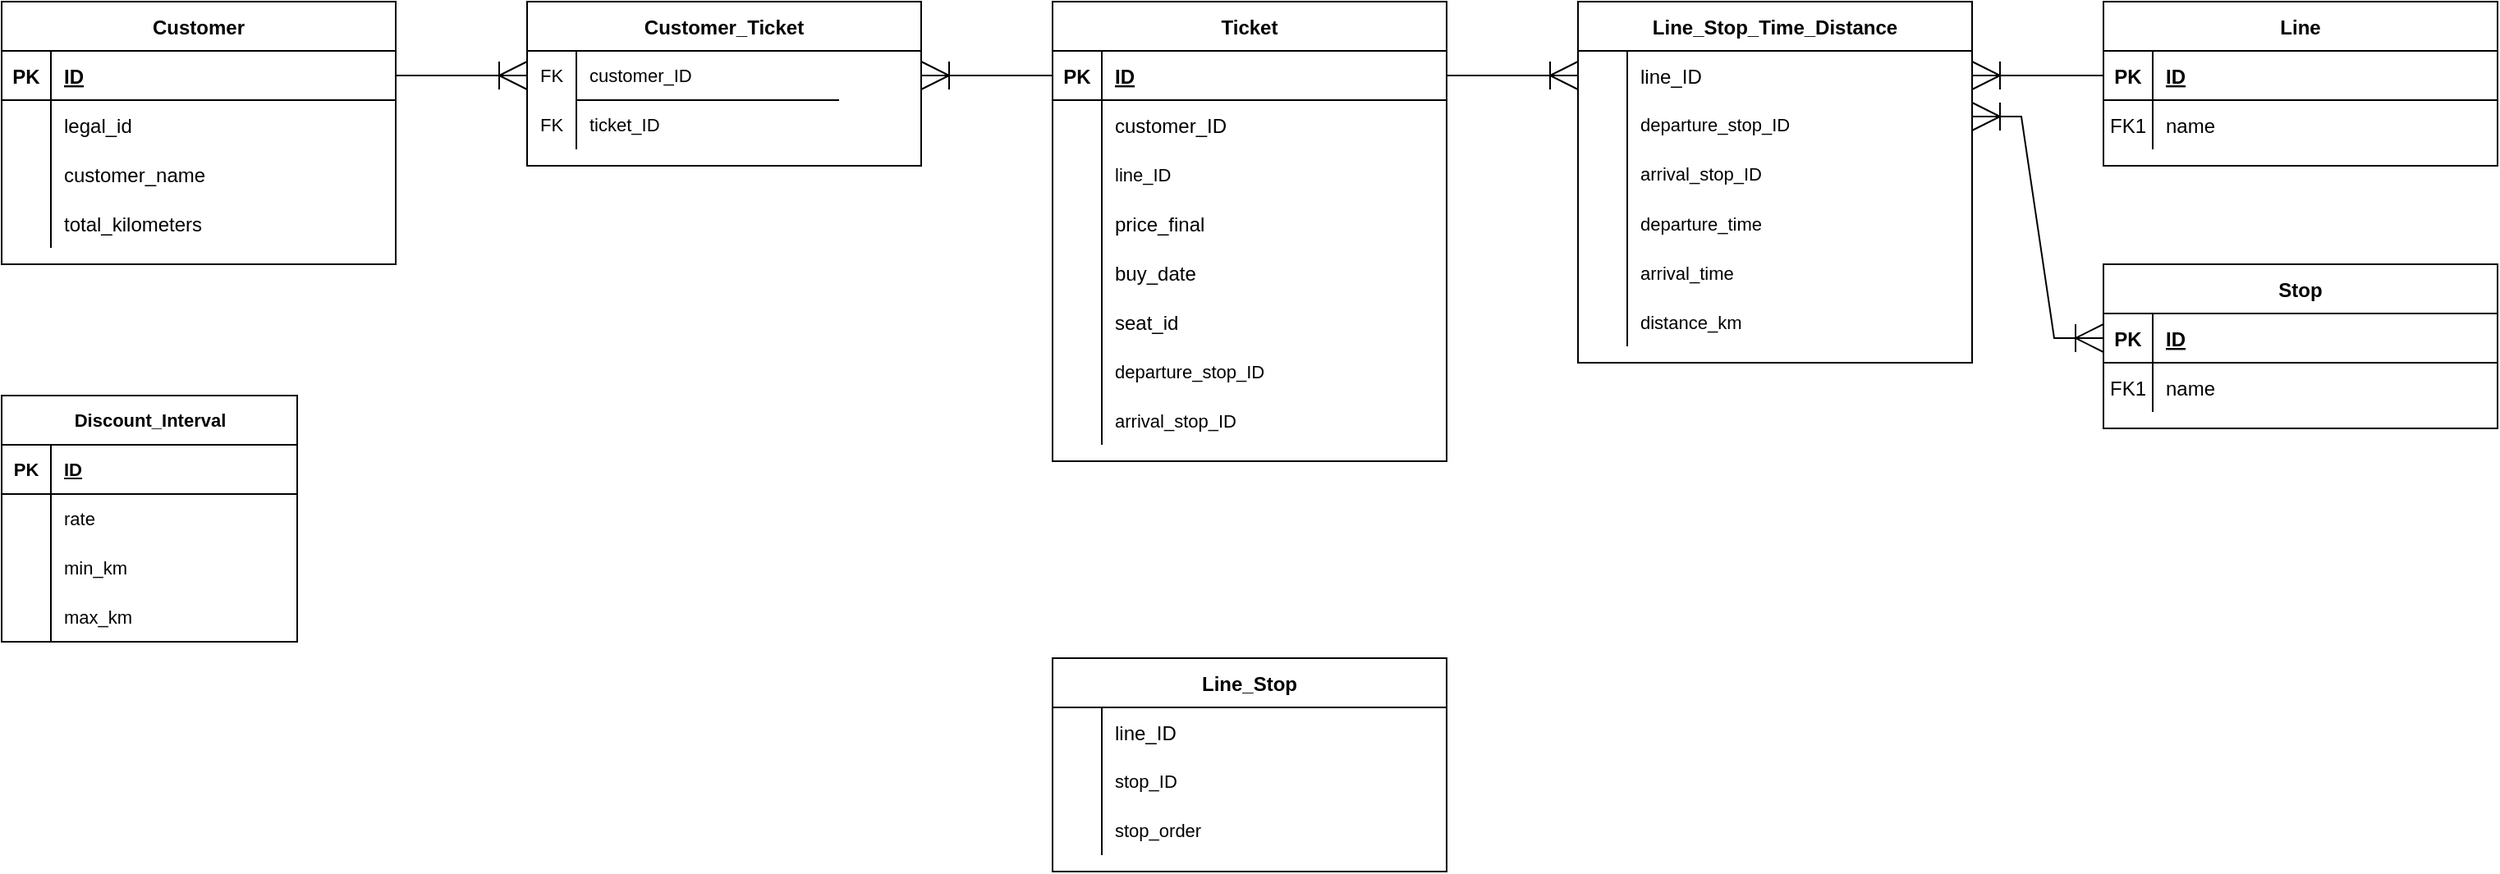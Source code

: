 <mxfile version="25.0.3">
  <diagram id="R2lEEEUBdFMjLlhIrx00" name="Page-1">
    <mxGraphModel dx="1238" dy="683" grid="1" gridSize="10" guides="1" tooltips="1" connect="1" arrows="1" fold="1" page="1" pageScale="1" pageWidth="827" pageHeight="1169" math="0" shadow="0" extFonts="Permanent Marker^https://fonts.googleapis.com/css?family=Permanent+Marker">
      <root>
        <mxCell id="0" />
        <mxCell id="1" parent="0" />
        <mxCell id="C-vyLk0tnHw3VtMMgP7b-13" value="Stop" style="shape=table;startSize=30;container=1;collapsible=1;childLayout=tableLayout;fixedRows=1;rowLines=0;fontStyle=1;align=center;resizeLast=1;" parent="1" vertex="1">
          <mxGeometry x="1280" y="160" width="240" height="100" as="geometry" />
        </mxCell>
        <mxCell id="C-vyLk0tnHw3VtMMgP7b-14" value="" style="shape=partialRectangle;collapsible=0;dropTarget=0;pointerEvents=0;fillColor=none;points=[[0,0.5],[1,0.5]];portConstraint=eastwest;top=0;left=0;right=0;bottom=1;" parent="C-vyLk0tnHw3VtMMgP7b-13" vertex="1">
          <mxGeometry y="30" width="240" height="30" as="geometry" />
        </mxCell>
        <mxCell id="C-vyLk0tnHw3VtMMgP7b-15" value="PK" style="shape=partialRectangle;overflow=hidden;connectable=0;fillColor=none;top=0;left=0;bottom=0;right=0;fontStyle=1;" parent="C-vyLk0tnHw3VtMMgP7b-14" vertex="1">
          <mxGeometry width="30" height="30" as="geometry">
            <mxRectangle width="30" height="30" as="alternateBounds" />
          </mxGeometry>
        </mxCell>
        <mxCell id="C-vyLk0tnHw3VtMMgP7b-16" value="ID" style="shape=partialRectangle;overflow=hidden;connectable=0;fillColor=none;top=0;left=0;bottom=0;right=0;align=left;spacingLeft=6;fontStyle=5;" parent="C-vyLk0tnHw3VtMMgP7b-14" vertex="1">
          <mxGeometry x="30" width="210" height="30" as="geometry">
            <mxRectangle width="210" height="30" as="alternateBounds" />
          </mxGeometry>
        </mxCell>
        <mxCell id="C-vyLk0tnHw3VtMMgP7b-17" value="" style="shape=partialRectangle;collapsible=0;dropTarget=0;pointerEvents=0;fillColor=none;points=[[0,0.5],[1,0.5]];portConstraint=eastwest;top=0;left=0;right=0;bottom=0;" parent="C-vyLk0tnHw3VtMMgP7b-13" vertex="1">
          <mxGeometry y="60" width="240" height="30" as="geometry" />
        </mxCell>
        <mxCell id="C-vyLk0tnHw3VtMMgP7b-18" value="FK1" style="shape=partialRectangle;overflow=hidden;connectable=0;fillColor=none;top=0;left=0;bottom=0;right=0;" parent="C-vyLk0tnHw3VtMMgP7b-17" vertex="1">
          <mxGeometry width="30" height="30" as="geometry">
            <mxRectangle width="30" height="30" as="alternateBounds" />
          </mxGeometry>
        </mxCell>
        <mxCell id="C-vyLk0tnHw3VtMMgP7b-19" value="name" style="shape=partialRectangle;overflow=hidden;connectable=0;fillColor=none;top=0;left=0;bottom=0;right=0;align=left;spacingLeft=6;" parent="C-vyLk0tnHw3VtMMgP7b-17" vertex="1">
          <mxGeometry x="30" width="210" height="30" as="geometry">
            <mxRectangle width="210" height="30" as="alternateBounds" />
          </mxGeometry>
        </mxCell>
        <mxCell id="C-vyLk0tnHw3VtMMgP7b-23" value="Customer" style="shape=table;startSize=30;container=1;collapsible=1;childLayout=tableLayout;fixedRows=1;rowLines=0;fontStyle=1;align=center;resizeLast=1;" parent="1" vertex="1">
          <mxGeometry width="240" height="160" as="geometry" />
        </mxCell>
        <mxCell id="C-vyLk0tnHw3VtMMgP7b-24" value="" style="shape=partialRectangle;collapsible=0;dropTarget=0;pointerEvents=0;fillColor=none;points=[[0,0.5],[1,0.5]];portConstraint=eastwest;top=0;left=0;right=0;bottom=1;" parent="C-vyLk0tnHw3VtMMgP7b-23" vertex="1">
          <mxGeometry y="30" width="240" height="30" as="geometry" />
        </mxCell>
        <mxCell id="C-vyLk0tnHw3VtMMgP7b-25" value="PK" style="shape=partialRectangle;overflow=hidden;connectable=0;fillColor=none;top=0;left=0;bottom=0;right=0;fontStyle=1;" parent="C-vyLk0tnHw3VtMMgP7b-24" vertex="1">
          <mxGeometry width="30" height="30" as="geometry">
            <mxRectangle width="30" height="30" as="alternateBounds" />
          </mxGeometry>
        </mxCell>
        <mxCell id="C-vyLk0tnHw3VtMMgP7b-26" value="ID" style="shape=partialRectangle;overflow=hidden;connectable=0;fillColor=none;top=0;left=0;bottom=0;right=0;align=left;spacingLeft=6;fontStyle=5;" parent="C-vyLk0tnHw3VtMMgP7b-24" vertex="1">
          <mxGeometry x="30" width="210" height="30" as="geometry">
            <mxRectangle width="210" height="30" as="alternateBounds" />
          </mxGeometry>
        </mxCell>
        <mxCell id="C-vyLk0tnHw3VtMMgP7b-27" value="" style="shape=partialRectangle;collapsible=0;dropTarget=0;pointerEvents=0;fillColor=none;points=[[0,0.5],[1,0.5]];portConstraint=eastwest;top=0;left=0;right=0;bottom=0;" parent="C-vyLk0tnHw3VtMMgP7b-23" vertex="1">
          <mxGeometry y="60" width="240" height="30" as="geometry" />
        </mxCell>
        <mxCell id="C-vyLk0tnHw3VtMMgP7b-28" value="" style="shape=partialRectangle;overflow=hidden;connectable=0;fillColor=none;top=0;left=0;bottom=0;right=0;" parent="C-vyLk0tnHw3VtMMgP7b-27" vertex="1">
          <mxGeometry width="30" height="30" as="geometry">
            <mxRectangle width="30" height="30" as="alternateBounds" />
          </mxGeometry>
        </mxCell>
        <mxCell id="C-vyLk0tnHw3VtMMgP7b-29" value="legal_id" style="shape=partialRectangle;overflow=hidden;connectable=0;fillColor=none;top=0;left=0;bottom=0;right=0;align=left;spacingLeft=6;" parent="C-vyLk0tnHw3VtMMgP7b-27" vertex="1">
          <mxGeometry x="30" width="210" height="30" as="geometry">
            <mxRectangle width="210" height="30" as="alternateBounds" />
          </mxGeometry>
        </mxCell>
        <mxCell id="orfjdkogX-pBOF_ILe8_-20" value="" style="shape=tableRow;horizontal=0;startSize=0;swimlaneHead=0;swimlaneBody=0;fillColor=none;collapsible=0;dropTarget=0;points=[[0,0.5],[1,0.5]];portConstraint=eastwest;top=0;left=0;right=0;bottom=0;" vertex="1" parent="C-vyLk0tnHw3VtMMgP7b-23">
          <mxGeometry y="90" width="240" height="30" as="geometry" />
        </mxCell>
        <mxCell id="orfjdkogX-pBOF_ILe8_-21" value="" style="shape=partialRectangle;connectable=0;fillColor=none;top=0;left=0;bottom=0;right=0;editable=1;overflow=hidden;" vertex="1" parent="orfjdkogX-pBOF_ILe8_-20">
          <mxGeometry width="30" height="30" as="geometry">
            <mxRectangle width="30" height="30" as="alternateBounds" />
          </mxGeometry>
        </mxCell>
        <mxCell id="orfjdkogX-pBOF_ILe8_-22" value="customer_name" style="shape=partialRectangle;connectable=0;fillColor=none;top=0;left=0;bottom=0;right=0;align=left;spacingLeft=6;overflow=hidden;" vertex="1" parent="orfjdkogX-pBOF_ILe8_-20">
          <mxGeometry x="30" width="210" height="30" as="geometry">
            <mxRectangle width="210" height="30" as="alternateBounds" />
          </mxGeometry>
        </mxCell>
        <mxCell id="orfjdkogX-pBOF_ILe8_-23" value="" style="shape=tableRow;horizontal=0;startSize=0;swimlaneHead=0;swimlaneBody=0;fillColor=none;collapsible=0;dropTarget=0;points=[[0,0.5],[1,0.5]];portConstraint=eastwest;top=0;left=0;right=0;bottom=0;" vertex="1" parent="C-vyLk0tnHw3VtMMgP7b-23">
          <mxGeometry y="120" width="240" height="30" as="geometry" />
        </mxCell>
        <mxCell id="orfjdkogX-pBOF_ILe8_-24" value="" style="shape=partialRectangle;connectable=0;fillColor=none;top=0;left=0;bottom=0;right=0;editable=1;overflow=hidden;" vertex="1" parent="orfjdkogX-pBOF_ILe8_-23">
          <mxGeometry width="30" height="30" as="geometry">
            <mxRectangle width="30" height="30" as="alternateBounds" />
          </mxGeometry>
        </mxCell>
        <mxCell id="orfjdkogX-pBOF_ILe8_-25" value="total_kilometers" style="shape=partialRectangle;connectable=0;fillColor=none;top=0;left=0;bottom=0;right=0;align=left;spacingLeft=6;overflow=hidden;" vertex="1" parent="orfjdkogX-pBOF_ILe8_-23">
          <mxGeometry x="30" width="210" height="30" as="geometry">
            <mxRectangle width="210" height="30" as="alternateBounds" />
          </mxGeometry>
        </mxCell>
        <mxCell id="orfjdkogX-pBOF_ILe8_-57" value="Customer_Ticket" style="shape=table;startSize=30;container=1;collapsible=1;childLayout=tableLayout;fixedRows=1;rowLines=0;fontStyle=1;align=center;resizeLast=1;" vertex="1" parent="1">
          <mxGeometry x="320" width="240" height="100" as="geometry" />
        </mxCell>
        <mxCell id="orfjdkogX-pBOF_ILe8_-71" value="" style="shape=tableRow;horizontal=0;startSize=0;swimlaneHead=0;swimlaneBody=0;fillColor=none;collapsible=0;dropTarget=0;points=[[0,0.5],[1,0.5]];portConstraint=eastwest;top=0;left=0;right=0;bottom=0;align=center;verticalAlign=middle;fontFamily=Helvetica;fontSize=11;fontColor=default;labelBackgroundColor=default;resizable=0;" vertex="1" parent="orfjdkogX-pBOF_ILe8_-57">
          <mxGeometry y="30" width="240" height="30" as="geometry" />
        </mxCell>
        <mxCell id="orfjdkogX-pBOF_ILe8_-72" value="FK" style="shape=partialRectangle;connectable=0;fillColor=none;top=0;left=0;bottom=0;right=0;fontStyle=0;overflow=hidden;whiteSpace=wrap;html=1;align=center;verticalAlign=middle;fontFamily=Helvetica;fontSize=11;fontColor=default;labelBackgroundColor=default;resizable=0;" vertex="1" parent="orfjdkogX-pBOF_ILe8_-71">
          <mxGeometry width="30" height="30" as="geometry">
            <mxRectangle width="30" height="30" as="alternateBounds" />
          </mxGeometry>
        </mxCell>
        <mxCell id="orfjdkogX-pBOF_ILe8_-73" value="customer_ID" style="shape=partialRectangle;connectable=0;fillColor=none;top=0;left=0;bottom=0;right=0;align=left;spacingLeft=6;fontStyle=0;overflow=hidden;whiteSpace=wrap;html=1;verticalAlign=middle;fontFamily=Helvetica;fontSize=11;fontColor=default;labelBackgroundColor=default;resizable=0;" vertex="1" parent="orfjdkogX-pBOF_ILe8_-71">
          <mxGeometry x="30" width="210" height="30" as="geometry">
            <mxRectangle width="210" height="30" as="alternateBounds" />
          </mxGeometry>
        </mxCell>
        <mxCell id="orfjdkogX-pBOF_ILe8_-74" value="" style="shape=tableRow;horizontal=0;startSize=0;swimlaneHead=0;swimlaneBody=0;fillColor=none;collapsible=0;dropTarget=0;points=[[0,0.5],[1,0.5]];portConstraint=eastwest;top=0;left=0;right=0;bottom=0;align=center;verticalAlign=middle;fontFamily=Helvetica;fontSize=11;fontColor=default;labelBackgroundColor=default;resizable=0;" vertex="1" parent="orfjdkogX-pBOF_ILe8_-57">
          <mxGeometry y="60" width="240" height="30" as="geometry" />
        </mxCell>
        <mxCell id="orfjdkogX-pBOF_ILe8_-75" value="FK" style="shape=partialRectangle;connectable=0;fillColor=none;top=0;left=0;bottom=0;right=0;fontStyle=0;overflow=hidden;whiteSpace=wrap;html=1;align=center;verticalAlign=middle;fontFamily=Helvetica;fontSize=11;fontColor=default;labelBackgroundColor=default;resizable=0;" vertex="1" parent="orfjdkogX-pBOF_ILe8_-74">
          <mxGeometry width="30" height="30" as="geometry">
            <mxRectangle width="30" height="30" as="alternateBounds" />
          </mxGeometry>
        </mxCell>
        <mxCell id="orfjdkogX-pBOF_ILe8_-76" value="ticket_ID" style="shape=partialRectangle;connectable=0;fillColor=none;top=0;left=0;bottom=0;right=0;align=left;spacingLeft=6;fontStyle=0;overflow=hidden;whiteSpace=wrap;html=1;verticalAlign=middle;fontFamily=Helvetica;fontSize=11;fontColor=default;labelBackgroundColor=default;resizable=0;" vertex="1" parent="orfjdkogX-pBOF_ILe8_-74">
          <mxGeometry x="30" width="210" height="30" as="geometry">
            <mxRectangle width="210" height="30" as="alternateBounds" />
          </mxGeometry>
        </mxCell>
        <mxCell id="orfjdkogX-pBOF_ILe8_-100" value="" style="endArrow=none;html=1;rounded=0;strokeColor=default;strokeWidth=1;align=center;verticalAlign=middle;fontFamily=Helvetica;fontSize=11;fontColor=default;labelBackgroundColor=default;resizable=0;edgeStyle=entityRelationEdgeStyle;endSize=15;" edge="1" parent="1">
          <mxGeometry relative="1" as="geometry">
            <mxPoint x="350" y="60" as="sourcePoint" />
            <mxPoint x="510" y="60" as="targetPoint" />
          </mxGeometry>
        </mxCell>
        <mxCell id="orfjdkogX-pBOF_ILe8_-102" value="" style="endArrow=none;html=1;rounded=0;strokeColor=default;strokeWidth=1;align=center;verticalAlign=middle;fontFamily=Helvetica;fontSize=11;fontColor=default;labelBackgroundColor=default;resizable=0;edgeStyle=entityRelationEdgeStyle;endSize=15;" edge="1" parent="1">
          <mxGeometry relative="1" as="geometry">
            <mxPoint x="350" y="60" as="sourcePoint" />
            <mxPoint x="510" y="60" as="targetPoint" />
          </mxGeometry>
        </mxCell>
        <mxCell id="orfjdkogX-pBOF_ILe8_-106" value="" style="edgeStyle=entityRelationEdgeStyle;fontSize=12;html=1;endArrow=ERoneToMany;rounded=0;strokeColor=default;strokeWidth=1;align=center;verticalAlign=middle;fontFamily=Helvetica;fontColor=default;labelBackgroundColor=default;resizable=0;endSize=15;entryX=0;entryY=0.5;entryDx=0;entryDy=0;exitX=1;exitY=0.5;exitDx=0;exitDy=0;" edge="1" parent="1" source="C-vyLk0tnHw3VtMMgP7b-24" target="orfjdkogX-pBOF_ILe8_-71">
          <mxGeometry width="100" height="100" relative="1" as="geometry">
            <mxPoint x="260" y="80" as="sourcePoint" />
            <mxPoint x="440" y="40" as="targetPoint" />
          </mxGeometry>
        </mxCell>
        <mxCell id="orfjdkogX-pBOF_ILe8_-107" value="" style="edgeStyle=entityRelationEdgeStyle;fontSize=12;html=1;endArrow=ERoneToMany;rounded=0;strokeColor=default;strokeWidth=1;align=center;verticalAlign=middle;fontFamily=Helvetica;fontColor=default;labelBackgroundColor=default;resizable=0;endSize=15;entryX=1;entryY=0.5;entryDx=0;entryDy=0;exitX=0;exitY=0.5;exitDx=0;exitDy=0;" edge="1" parent="1" source="C-vyLk0tnHw3VtMMgP7b-3" target="orfjdkogX-pBOF_ILe8_-71">
          <mxGeometry width="100" height="100" relative="1" as="geometry">
            <mxPoint x="450" y="250" as="sourcePoint" />
            <mxPoint x="550" y="150" as="targetPoint" />
          </mxGeometry>
        </mxCell>
        <mxCell id="orfjdkogX-pBOF_ILe8_-108" value="Discount_Interval" style="shape=table;startSize=30;container=1;collapsible=1;childLayout=tableLayout;fixedRows=1;rowLines=0;fontStyle=1;align=center;resizeLast=1;html=1;verticalAlign=middle;fontFamily=Helvetica;fontSize=11;fontColor=default;labelBackgroundColor=default;resizable=0;fillColor=none;gradientColor=none;" vertex="1" parent="1">
          <mxGeometry y="240" width="180" height="150" as="geometry" />
        </mxCell>
        <mxCell id="orfjdkogX-pBOF_ILe8_-109" value="" style="shape=tableRow;horizontal=0;startSize=0;swimlaneHead=0;swimlaneBody=0;fillColor=none;collapsible=0;dropTarget=0;points=[[0,0.5],[1,0.5]];portConstraint=eastwest;top=0;left=0;right=0;bottom=1;align=center;verticalAlign=middle;fontFamily=Helvetica;fontSize=11;fontColor=default;labelBackgroundColor=default;resizable=0;" vertex="1" parent="orfjdkogX-pBOF_ILe8_-108">
          <mxGeometry y="30" width="180" height="30" as="geometry" />
        </mxCell>
        <mxCell id="orfjdkogX-pBOF_ILe8_-110" value="PK" style="shape=partialRectangle;connectable=0;fillColor=none;top=0;left=0;bottom=0;right=0;fontStyle=1;overflow=hidden;whiteSpace=wrap;html=1;align=center;verticalAlign=middle;fontFamily=Helvetica;fontSize=11;fontColor=default;labelBackgroundColor=default;resizable=0;" vertex="1" parent="orfjdkogX-pBOF_ILe8_-109">
          <mxGeometry width="30" height="30" as="geometry">
            <mxRectangle width="30" height="30" as="alternateBounds" />
          </mxGeometry>
        </mxCell>
        <mxCell id="orfjdkogX-pBOF_ILe8_-111" value="ID" style="shape=partialRectangle;connectable=0;fillColor=none;top=0;left=0;bottom=0;right=0;align=left;spacingLeft=6;fontStyle=5;overflow=hidden;whiteSpace=wrap;html=1;verticalAlign=middle;fontFamily=Helvetica;fontSize=11;fontColor=default;labelBackgroundColor=default;resizable=0;" vertex="1" parent="orfjdkogX-pBOF_ILe8_-109">
          <mxGeometry x="30" width="150" height="30" as="geometry">
            <mxRectangle width="150" height="30" as="alternateBounds" />
          </mxGeometry>
        </mxCell>
        <mxCell id="orfjdkogX-pBOF_ILe8_-112" value="" style="shape=tableRow;horizontal=0;startSize=0;swimlaneHead=0;swimlaneBody=0;fillColor=none;collapsible=0;dropTarget=0;points=[[0,0.5],[1,0.5]];portConstraint=eastwest;top=0;left=0;right=0;bottom=0;align=center;verticalAlign=middle;fontFamily=Helvetica;fontSize=11;fontColor=default;labelBackgroundColor=default;resizable=0;" vertex="1" parent="orfjdkogX-pBOF_ILe8_-108">
          <mxGeometry y="60" width="180" height="30" as="geometry" />
        </mxCell>
        <mxCell id="orfjdkogX-pBOF_ILe8_-113" value="" style="shape=partialRectangle;connectable=0;fillColor=none;top=0;left=0;bottom=0;right=0;editable=1;overflow=hidden;whiteSpace=wrap;html=1;align=center;verticalAlign=middle;fontFamily=Helvetica;fontSize=11;fontColor=default;labelBackgroundColor=default;resizable=0;" vertex="1" parent="orfjdkogX-pBOF_ILe8_-112">
          <mxGeometry width="30" height="30" as="geometry">
            <mxRectangle width="30" height="30" as="alternateBounds" />
          </mxGeometry>
        </mxCell>
        <mxCell id="orfjdkogX-pBOF_ILe8_-114" value="rate" style="shape=partialRectangle;connectable=0;fillColor=none;top=0;left=0;bottom=0;right=0;align=left;spacingLeft=6;overflow=hidden;whiteSpace=wrap;html=1;verticalAlign=middle;fontFamily=Helvetica;fontSize=11;fontColor=default;labelBackgroundColor=default;resizable=0;" vertex="1" parent="orfjdkogX-pBOF_ILe8_-112">
          <mxGeometry x="30" width="150" height="30" as="geometry">
            <mxRectangle width="150" height="30" as="alternateBounds" />
          </mxGeometry>
        </mxCell>
        <mxCell id="orfjdkogX-pBOF_ILe8_-115" value="" style="shape=tableRow;horizontal=0;startSize=0;swimlaneHead=0;swimlaneBody=0;fillColor=none;collapsible=0;dropTarget=0;points=[[0,0.5],[1,0.5]];portConstraint=eastwest;top=0;left=0;right=0;bottom=0;align=center;verticalAlign=middle;fontFamily=Helvetica;fontSize=11;fontColor=default;labelBackgroundColor=default;resizable=0;" vertex="1" parent="orfjdkogX-pBOF_ILe8_-108">
          <mxGeometry y="90" width="180" height="30" as="geometry" />
        </mxCell>
        <mxCell id="orfjdkogX-pBOF_ILe8_-116" value="" style="shape=partialRectangle;connectable=0;fillColor=none;top=0;left=0;bottom=0;right=0;editable=1;overflow=hidden;whiteSpace=wrap;html=1;align=center;verticalAlign=middle;fontFamily=Helvetica;fontSize=11;fontColor=default;labelBackgroundColor=default;resizable=0;" vertex="1" parent="orfjdkogX-pBOF_ILe8_-115">
          <mxGeometry width="30" height="30" as="geometry">
            <mxRectangle width="30" height="30" as="alternateBounds" />
          </mxGeometry>
        </mxCell>
        <mxCell id="orfjdkogX-pBOF_ILe8_-117" value="min_km" style="shape=partialRectangle;connectable=0;fillColor=none;top=0;left=0;bottom=0;right=0;align=left;spacingLeft=6;overflow=hidden;whiteSpace=wrap;html=1;verticalAlign=middle;fontFamily=Helvetica;fontSize=11;fontColor=default;labelBackgroundColor=default;resizable=0;" vertex="1" parent="orfjdkogX-pBOF_ILe8_-115">
          <mxGeometry x="30" width="150" height="30" as="geometry">
            <mxRectangle width="150" height="30" as="alternateBounds" />
          </mxGeometry>
        </mxCell>
        <mxCell id="orfjdkogX-pBOF_ILe8_-118" value="" style="shape=tableRow;horizontal=0;startSize=0;swimlaneHead=0;swimlaneBody=0;fillColor=none;collapsible=0;dropTarget=0;points=[[0,0.5],[1,0.5]];portConstraint=eastwest;top=0;left=0;right=0;bottom=0;align=center;verticalAlign=middle;fontFamily=Helvetica;fontSize=11;fontColor=default;labelBackgroundColor=default;resizable=0;" vertex="1" parent="orfjdkogX-pBOF_ILe8_-108">
          <mxGeometry y="120" width="180" height="30" as="geometry" />
        </mxCell>
        <mxCell id="orfjdkogX-pBOF_ILe8_-119" value="" style="shape=partialRectangle;connectable=0;fillColor=none;top=0;left=0;bottom=0;right=0;editable=1;overflow=hidden;whiteSpace=wrap;html=1;align=center;verticalAlign=middle;fontFamily=Helvetica;fontSize=11;fontColor=default;labelBackgroundColor=default;resizable=0;" vertex="1" parent="orfjdkogX-pBOF_ILe8_-118">
          <mxGeometry width="30" height="30" as="geometry">
            <mxRectangle width="30" height="30" as="alternateBounds" />
          </mxGeometry>
        </mxCell>
        <mxCell id="orfjdkogX-pBOF_ILe8_-120" value="max_km" style="shape=partialRectangle;connectable=0;fillColor=none;top=0;left=0;bottom=0;right=0;align=left;spacingLeft=6;overflow=hidden;whiteSpace=wrap;html=1;verticalAlign=middle;fontFamily=Helvetica;fontSize=11;fontColor=default;labelBackgroundColor=default;resizable=0;" vertex="1" parent="orfjdkogX-pBOF_ILe8_-118">
          <mxGeometry x="30" width="150" height="30" as="geometry">
            <mxRectangle width="150" height="30" as="alternateBounds" />
          </mxGeometry>
        </mxCell>
        <mxCell id="orfjdkogX-pBOF_ILe8_-121" value="Line" style="shape=table;startSize=30;container=1;collapsible=1;childLayout=tableLayout;fixedRows=1;rowLines=0;fontStyle=1;align=center;resizeLast=1;" vertex="1" parent="1">
          <mxGeometry x="1280" width="240" height="100" as="geometry" />
        </mxCell>
        <mxCell id="orfjdkogX-pBOF_ILe8_-122" value="" style="shape=partialRectangle;collapsible=0;dropTarget=0;pointerEvents=0;fillColor=none;points=[[0,0.5],[1,0.5]];portConstraint=eastwest;top=0;left=0;right=0;bottom=1;" vertex="1" parent="orfjdkogX-pBOF_ILe8_-121">
          <mxGeometry y="30" width="240" height="30" as="geometry" />
        </mxCell>
        <mxCell id="orfjdkogX-pBOF_ILe8_-123" value="PK" style="shape=partialRectangle;overflow=hidden;connectable=0;fillColor=none;top=0;left=0;bottom=0;right=0;fontStyle=1;" vertex="1" parent="orfjdkogX-pBOF_ILe8_-122">
          <mxGeometry width="30" height="30" as="geometry">
            <mxRectangle width="30" height="30" as="alternateBounds" />
          </mxGeometry>
        </mxCell>
        <mxCell id="orfjdkogX-pBOF_ILe8_-124" value="ID" style="shape=partialRectangle;overflow=hidden;connectable=0;fillColor=none;top=0;left=0;bottom=0;right=0;align=left;spacingLeft=6;fontStyle=5;" vertex="1" parent="orfjdkogX-pBOF_ILe8_-122">
          <mxGeometry x="30" width="210" height="30" as="geometry">
            <mxRectangle width="210" height="30" as="alternateBounds" />
          </mxGeometry>
        </mxCell>
        <mxCell id="orfjdkogX-pBOF_ILe8_-125" value="" style="shape=partialRectangle;collapsible=0;dropTarget=0;pointerEvents=0;fillColor=none;points=[[0,0.5],[1,0.5]];portConstraint=eastwest;top=0;left=0;right=0;bottom=0;" vertex="1" parent="orfjdkogX-pBOF_ILe8_-121">
          <mxGeometry y="60" width="240" height="30" as="geometry" />
        </mxCell>
        <mxCell id="orfjdkogX-pBOF_ILe8_-126" value="FK1" style="shape=partialRectangle;overflow=hidden;connectable=0;fillColor=none;top=0;left=0;bottom=0;right=0;" vertex="1" parent="orfjdkogX-pBOF_ILe8_-125">
          <mxGeometry width="30" height="30" as="geometry">
            <mxRectangle width="30" height="30" as="alternateBounds" />
          </mxGeometry>
        </mxCell>
        <mxCell id="orfjdkogX-pBOF_ILe8_-127" value="name" style="shape=partialRectangle;overflow=hidden;connectable=0;fillColor=none;top=0;left=0;bottom=0;right=0;align=left;spacingLeft=6;" vertex="1" parent="orfjdkogX-pBOF_ILe8_-125">
          <mxGeometry x="30" width="210" height="30" as="geometry">
            <mxRectangle width="210" height="30" as="alternateBounds" />
          </mxGeometry>
        </mxCell>
        <mxCell id="orfjdkogX-pBOF_ILe8_-131" value="Line_Stop" style="shape=table;startSize=30;container=1;collapsible=1;childLayout=tableLayout;fixedRows=1;rowLines=0;fontStyle=1;align=center;resizeLast=1;" vertex="1" parent="1">
          <mxGeometry x="640" y="400" width="240" height="130" as="geometry" />
        </mxCell>
        <mxCell id="orfjdkogX-pBOF_ILe8_-138" value="" style="shape=partialRectangle;collapsible=0;dropTarget=0;pointerEvents=0;fillColor=none;points=[[0,0.5],[1,0.5]];portConstraint=eastwest;top=0;left=0;right=0;bottom=0;" vertex="1" parent="orfjdkogX-pBOF_ILe8_-131">
          <mxGeometry y="30" width="240" height="30" as="geometry" />
        </mxCell>
        <mxCell id="orfjdkogX-pBOF_ILe8_-139" value="" style="shape=partialRectangle;overflow=hidden;connectable=0;fillColor=none;top=0;left=0;bottom=0;right=0;" vertex="1" parent="orfjdkogX-pBOF_ILe8_-138">
          <mxGeometry width="30" height="30" as="geometry">
            <mxRectangle width="30" height="30" as="alternateBounds" />
          </mxGeometry>
        </mxCell>
        <mxCell id="orfjdkogX-pBOF_ILe8_-140" value="line_ID" style="shape=partialRectangle;overflow=hidden;connectable=0;fillColor=none;top=0;left=0;bottom=0;right=0;align=left;spacingLeft=6;" vertex="1" parent="orfjdkogX-pBOF_ILe8_-138">
          <mxGeometry x="30" width="210" height="30" as="geometry">
            <mxRectangle width="210" height="30" as="alternateBounds" />
          </mxGeometry>
        </mxCell>
        <mxCell id="orfjdkogX-pBOF_ILe8_-141" value="" style="shape=tableRow;horizontal=0;startSize=0;swimlaneHead=0;swimlaneBody=0;fillColor=none;collapsible=0;dropTarget=0;points=[[0,0.5],[1,0.5]];portConstraint=eastwest;top=0;left=0;right=0;bottom=0;align=center;verticalAlign=middle;fontFamily=Helvetica;fontSize=11;fontColor=default;labelBackgroundColor=default;resizable=0;" vertex="1" parent="orfjdkogX-pBOF_ILe8_-131">
          <mxGeometry y="60" width="240" height="30" as="geometry" />
        </mxCell>
        <mxCell id="orfjdkogX-pBOF_ILe8_-142" value="" style="shape=partialRectangle;connectable=0;fillColor=none;top=0;left=0;bottom=0;right=0;fontStyle=0;overflow=hidden;whiteSpace=wrap;html=1;align=center;verticalAlign=middle;fontFamily=Helvetica;fontSize=11;fontColor=default;labelBackgroundColor=default;resizable=0;" vertex="1" parent="orfjdkogX-pBOF_ILe8_-141">
          <mxGeometry width="30" height="30" as="geometry">
            <mxRectangle width="30" height="30" as="alternateBounds" />
          </mxGeometry>
        </mxCell>
        <mxCell id="orfjdkogX-pBOF_ILe8_-143" value="stop_ID" style="shape=partialRectangle;connectable=0;fillColor=none;top=0;left=0;bottom=0;right=0;align=left;spacingLeft=6;fontStyle=0;overflow=hidden;whiteSpace=wrap;html=1;verticalAlign=middle;fontFamily=Helvetica;fontSize=11;fontColor=default;labelBackgroundColor=default;resizable=0;" vertex="1" parent="orfjdkogX-pBOF_ILe8_-141">
          <mxGeometry x="30" width="210" height="30" as="geometry">
            <mxRectangle width="210" height="30" as="alternateBounds" />
          </mxGeometry>
        </mxCell>
        <mxCell id="orfjdkogX-pBOF_ILe8_-144" value="" style="shape=tableRow;horizontal=0;startSize=0;swimlaneHead=0;swimlaneBody=0;fillColor=none;collapsible=0;dropTarget=0;points=[[0,0.5],[1,0.5]];portConstraint=eastwest;top=0;left=0;right=0;bottom=0;align=center;verticalAlign=middle;fontFamily=Helvetica;fontSize=11;fontColor=default;labelBackgroundColor=default;resizable=0;" vertex="1" parent="orfjdkogX-pBOF_ILe8_-131">
          <mxGeometry y="90" width="240" height="30" as="geometry" />
        </mxCell>
        <mxCell id="orfjdkogX-pBOF_ILe8_-145" value="" style="shape=partialRectangle;connectable=0;fillColor=none;top=0;left=0;bottom=0;right=0;fontStyle=0;overflow=hidden;whiteSpace=wrap;html=1;align=center;verticalAlign=middle;fontFamily=Helvetica;fontSize=11;fontColor=default;labelBackgroundColor=default;resizable=0;" vertex="1" parent="orfjdkogX-pBOF_ILe8_-144">
          <mxGeometry width="30" height="30" as="geometry">
            <mxRectangle width="30" height="30" as="alternateBounds" />
          </mxGeometry>
        </mxCell>
        <mxCell id="orfjdkogX-pBOF_ILe8_-146" value="stop_order" style="shape=partialRectangle;connectable=0;fillColor=none;top=0;left=0;bottom=0;right=0;align=left;spacingLeft=6;fontStyle=0;overflow=hidden;whiteSpace=wrap;html=1;verticalAlign=middle;fontFamily=Helvetica;fontSize=11;fontColor=default;labelBackgroundColor=default;resizable=0;" vertex="1" parent="orfjdkogX-pBOF_ILe8_-144">
          <mxGeometry x="30" width="210" height="30" as="geometry">
            <mxRectangle width="210" height="30" as="alternateBounds" />
          </mxGeometry>
        </mxCell>
        <mxCell id="C-vyLk0tnHw3VtMMgP7b-2" value="Ticket" style="shape=table;startSize=30;container=1;collapsible=1;childLayout=tableLayout;fixedRows=1;rowLines=0;fontStyle=1;align=center;resizeLast=1;" parent="1" vertex="1">
          <mxGeometry x="640" width="240" height="280" as="geometry">
            <mxRectangle x="450" y="120" width="80" height="30" as="alternateBounds" />
          </mxGeometry>
        </mxCell>
        <mxCell id="C-vyLk0tnHw3VtMMgP7b-3" value="" style="shape=partialRectangle;collapsible=0;dropTarget=0;pointerEvents=0;fillColor=none;points=[[0,0.5],[1,0.5]];portConstraint=eastwest;top=0;left=0;right=0;bottom=1;" parent="C-vyLk0tnHw3VtMMgP7b-2" vertex="1">
          <mxGeometry y="30" width="240" height="30" as="geometry" />
        </mxCell>
        <mxCell id="C-vyLk0tnHw3VtMMgP7b-4" value="PK" style="shape=partialRectangle;overflow=hidden;connectable=0;fillColor=none;top=0;left=0;bottom=0;right=0;fontStyle=1;" parent="C-vyLk0tnHw3VtMMgP7b-3" vertex="1">
          <mxGeometry width="30" height="30" as="geometry">
            <mxRectangle width="30" height="30" as="alternateBounds" />
          </mxGeometry>
        </mxCell>
        <mxCell id="C-vyLk0tnHw3VtMMgP7b-5" value="ID" style="shape=partialRectangle;overflow=hidden;connectable=0;fillColor=none;top=0;left=0;bottom=0;right=0;align=left;spacingLeft=6;fontStyle=5;" parent="C-vyLk0tnHw3VtMMgP7b-3" vertex="1">
          <mxGeometry x="30" width="210" height="30" as="geometry">
            <mxRectangle width="210" height="30" as="alternateBounds" />
          </mxGeometry>
        </mxCell>
        <mxCell id="orfjdkogX-pBOF_ILe8_-160" value="" style="shape=tableRow;horizontal=0;startSize=0;swimlaneHead=0;swimlaneBody=0;fillColor=none;collapsible=0;dropTarget=0;points=[[0,0.5],[1,0.5]];portConstraint=eastwest;top=0;left=0;right=0;bottom=0;align=center;verticalAlign=middle;fontFamily=Helvetica;fontSize=11;fontColor=default;labelBackgroundColor=default;resizable=0;" vertex="1" parent="C-vyLk0tnHw3VtMMgP7b-2">
          <mxGeometry y="60" width="240" height="30" as="geometry" />
        </mxCell>
        <mxCell id="orfjdkogX-pBOF_ILe8_-161" value="" style="shape=partialRectangle;connectable=0;fillColor=none;top=0;left=0;bottom=0;right=0;editable=1;overflow=hidden;align=center;verticalAlign=middle;fontFamily=Helvetica;fontSize=11;fontColor=default;labelBackgroundColor=default;resizable=0;" vertex="1" parent="orfjdkogX-pBOF_ILe8_-160">
          <mxGeometry width="30" height="30" as="geometry">
            <mxRectangle width="30" height="30" as="alternateBounds" />
          </mxGeometry>
        </mxCell>
        <mxCell id="orfjdkogX-pBOF_ILe8_-162" value="customer_ID" style="shape=partialRectangle;connectable=0;fillColor=none;top=0;left=0;bottom=0;right=0;align=left;spacingLeft=6;overflow=hidden;verticalAlign=middle;fontFamily=Helvetica;fontSize=12;fontColor=default;labelBackgroundColor=default;resizable=0;" vertex="1" parent="orfjdkogX-pBOF_ILe8_-160">
          <mxGeometry x="30" width="210" height="30" as="geometry">
            <mxRectangle width="210" height="30" as="alternateBounds" />
          </mxGeometry>
        </mxCell>
        <mxCell id="orfjdkogX-pBOF_ILe8_-163" value="" style="shape=tableRow;horizontal=0;startSize=0;swimlaneHead=0;swimlaneBody=0;fillColor=none;collapsible=0;dropTarget=0;points=[[0,0.5],[1,0.5]];portConstraint=eastwest;top=0;left=0;right=0;bottom=0;align=center;verticalAlign=middle;fontFamily=Helvetica;fontSize=11;fontColor=default;labelBackgroundColor=default;resizable=0;" vertex="1" parent="C-vyLk0tnHw3VtMMgP7b-2">
          <mxGeometry y="90" width="240" height="30" as="geometry" />
        </mxCell>
        <mxCell id="orfjdkogX-pBOF_ILe8_-164" value="" style="shape=partialRectangle;connectable=0;fillColor=none;top=0;left=0;bottom=0;right=0;editable=1;overflow=hidden;align=center;verticalAlign=middle;fontFamily=Helvetica;fontSize=11;fontColor=default;labelBackgroundColor=default;resizable=0;" vertex="1" parent="orfjdkogX-pBOF_ILe8_-163">
          <mxGeometry width="30" height="30" as="geometry">
            <mxRectangle width="30" height="30" as="alternateBounds" />
          </mxGeometry>
        </mxCell>
        <mxCell id="orfjdkogX-pBOF_ILe8_-165" value="line_ID" style="shape=partialRectangle;connectable=0;fillColor=none;top=0;left=0;bottom=0;right=0;align=left;spacingLeft=6;overflow=hidden;verticalAlign=middle;fontFamily=Helvetica;fontSize=11;fontColor=default;labelBackgroundColor=default;resizable=0;" vertex="1" parent="orfjdkogX-pBOF_ILe8_-163">
          <mxGeometry x="30" width="210" height="30" as="geometry">
            <mxRectangle width="210" height="30" as="alternateBounds" />
          </mxGeometry>
        </mxCell>
        <mxCell id="C-vyLk0tnHw3VtMMgP7b-6" value="" style="shape=partialRectangle;collapsible=0;dropTarget=0;pointerEvents=0;fillColor=none;points=[[0,0.5],[1,0.5]];portConstraint=eastwest;top=0;left=0;right=0;bottom=0;" parent="C-vyLk0tnHw3VtMMgP7b-2" vertex="1">
          <mxGeometry y="120" width="240" height="30" as="geometry" />
        </mxCell>
        <mxCell id="C-vyLk0tnHw3VtMMgP7b-7" value="" style="shape=partialRectangle;overflow=hidden;connectable=0;fillColor=none;top=0;left=0;bottom=0;right=0;" parent="C-vyLk0tnHw3VtMMgP7b-6" vertex="1">
          <mxGeometry width="30" height="30" as="geometry">
            <mxRectangle width="30" height="30" as="alternateBounds" />
          </mxGeometry>
        </mxCell>
        <mxCell id="C-vyLk0tnHw3VtMMgP7b-8" value="price_final" style="shape=partialRectangle;overflow=hidden;connectable=0;fillColor=none;top=0;left=0;bottom=0;right=0;align=left;spacingLeft=6;" parent="C-vyLk0tnHw3VtMMgP7b-6" vertex="1">
          <mxGeometry x="30" width="210" height="30" as="geometry">
            <mxRectangle width="210" height="30" as="alternateBounds" />
          </mxGeometry>
        </mxCell>
        <mxCell id="C-vyLk0tnHw3VtMMgP7b-9" value="" style="shape=partialRectangle;collapsible=0;dropTarget=0;pointerEvents=0;fillColor=none;points=[[0,0.5],[1,0.5]];portConstraint=eastwest;top=0;left=0;right=0;bottom=0;" parent="C-vyLk0tnHw3VtMMgP7b-2" vertex="1">
          <mxGeometry y="150" width="240" height="30" as="geometry" />
        </mxCell>
        <mxCell id="C-vyLk0tnHw3VtMMgP7b-10" value="" style="shape=partialRectangle;overflow=hidden;connectable=0;fillColor=none;top=0;left=0;bottom=0;right=0;" parent="C-vyLk0tnHw3VtMMgP7b-9" vertex="1">
          <mxGeometry width="30" height="30" as="geometry">
            <mxRectangle width="30" height="30" as="alternateBounds" />
          </mxGeometry>
        </mxCell>
        <mxCell id="C-vyLk0tnHw3VtMMgP7b-11" value="buy_date" style="shape=partialRectangle;overflow=hidden;connectable=0;fillColor=none;top=0;left=0;bottom=0;right=0;align=left;spacingLeft=6;" parent="C-vyLk0tnHw3VtMMgP7b-9" vertex="1">
          <mxGeometry x="30" width="210" height="30" as="geometry">
            <mxRectangle width="210" height="30" as="alternateBounds" />
          </mxGeometry>
        </mxCell>
        <mxCell id="orfjdkogX-pBOF_ILe8_-32" value="" style="shape=tableRow;horizontal=0;startSize=0;swimlaneHead=0;swimlaneBody=0;fillColor=none;collapsible=0;dropTarget=0;points=[[0,0.5],[1,0.5]];portConstraint=eastwest;top=0;left=0;right=0;bottom=0;" vertex="1" parent="C-vyLk0tnHw3VtMMgP7b-2">
          <mxGeometry y="180" width="240" height="30" as="geometry" />
        </mxCell>
        <mxCell id="orfjdkogX-pBOF_ILe8_-33" value="" style="shape=partialRectangle;connectable=0;fillColor=none;top=0;left=0;bottom=0;right=0;editable=1;overflow=hidden;" vertex="1" parent="orfjdkogX-pBOF_ILe8_-32">
          <mxGeometry width="30" height="30" as="geometry">
            <mxRectangle width="30" height="30" as="alternateBounds" />
          </mxGeometry>
        </mxCell>
        <mxCell id="orfjdkogX-pBOF_ILe8_-34" value="seat_id" style="shape=partialRectangle;connectable=0;fillColor=none;top=0;left=0;bottom=0;right=0;align=left;spacingLeft=6;overflow=hidden;" vertex="1" parent="orfjdkogX-pBOF_ILe8_-32">
          <mxGeometry x="30" width="210" height="30" as="geometry">
            <mxRectangle width="210" height="30" as="alternateBounds" />
          </mxGeometry>
        </mxCell>
        <mxCell id="orfjdkogX-pBOF_ILe8_-183" value="" style="shape=tableRow;horizontal=0;startSize=0;swimlaneHead=0;swimlaneBody=0;fillColor=none;collapsible=0;dropTarget=0;points=[[0,0.5],[1,0.5]];portConstraint=eastwest;top=0;left=0;right=0;bottom=0;align=center;verticalAlign=middle;fontFamily=Helvetica;fontSize=11;fontColor=default;labelBackgroundColor=default;resizable=0;" vertex="1" parent="C-vyLk0tnHw3VtMMgP7b-2">
          <mxGeometry y="210" width="240" height="30" as="geometry" />
        </mxCell>
        <mxCell id="orfjdkogX-pBOF_ILe8_-184" value="" style="shape=partialRectangle;connectable=0;fillColor=none;top=0;left=0;bottom=0;right=0;editable=1;overflow=hidden;align=center;verticalAlign=middle;fontFamily=Helvetica;fontSize=11;fontColor=default;labelBackgroundColor=default;resizable=0;" vertex="1" parent="orfjdkogX-pBOF_ILe8_-183">
          <mxGeometry width="30" height="30" as="geometry">
            <mxRectangle width="30" height="30" as="alternateBounds" />
          </mxGeometry>
        </mxCell>
        <mxCell id="orfjdkogX-pBOF_ILe8_-185" value="departure_stop_ID" style="shape=partialRectangle;connectable=0;fillColor=none;top=0;left=0;bottom=0;right=0;align=left;spacingLeft=6;overflow=hidden;verticalAlign=middle;fontFamily=Helvetica;fontSize=11;fontColor=default;labelBackgroundColor=default;resizable=0;" vertex="1" parent="orfjdkogX-pBOF_ILe8_-183">
          <mxGeometry x="30" width="210" height="30" as="geometry">
            <mxRectangle width="210" height="30" as="alternateBounds" />
          </mxGeometry>
        </mxCell>
        <mxCell id="orfjdkogX-pBOF_ILe8_-186" value="" style="shape=tableRow;horizontal=0;startSize=0;swimlaneHead=0;swimlaneBody=0;fillColor=none;collapsible=0;dropTarget=0;points=[[0,0.5],[1,0.5]];portConstraint=eastwest;top=0;left=0;right=0;bottom=0;align=center;verticalAlign=middle;fontFamily=Helvetica;fontSize=11;fontColor=default;labelBackgroundColor=default;resizable=0;" vertex="1" parent="C-vyLk0tnHw3VtMMgP7b-2">
          <mxGeometry y="240" width="240" height="30" as="geometry" />
        </mxCell>
        <mxCell id="orfjdkogX-pBOF_ILe8_-187" value="" style="shape=partialRectangle;connectable=0;fillColor=none;top=0;left=0;bottom=0;right=0;editable=1;overflow=hidden;align=center;verticalAlign=middle;fontFamily=Helvetica;fontSize=11;fontColor=default;labelBackgroundColor=default;resizable=0;" vertex="1" parent="orfjdkogX-pBOF_ILe8_-186">
          <mxGeometry width="30" height="30" as="geometry">
            <mxRectangle width="30" height="30" as="alternateBounds" />
          </mxGeometry>
        </mxCell>
        <mxCell id="orfjdkogX-pBOF_ILe8_-188" value="arrival_stop_ID" style="shape=partialRectangle;connectable=0;fillColor=none;top=0;left=0;bottom=0;right=0;align=left;spacingLeft=6;overflow=hidden;verticalAlign=middle;fontFamily=Helvetica;fontSize=11;fontColor=default;labelBackgroundColor=default;resizable=0;" vertex="1" parent="orfjdkogX-pBOF_ILe8_-186">
          <mxGeometry x="30" width="210" height="30" as="geometry">
            <mxRectangle width="210" height="30" as="alternateBounds" />
          </mxGeometry>
        </mxCell>
        <mxCell id="orfjdkogX-pBOF_ILe8_-166" value="Line_Stop_Time_Distance" style="shape=table;startSize=30;container=1;collapsible=1;childLayout=tableLayout;fixedRows=1;rowLines=0;fontStyle=1;align=center;resizeLast=1;" vertex="1" parent="1">
          <mxGeometry x="960" width="240" height="220" as="geometry" />
        </mxCell>
        <mxCell id="orfjdkogX-pBOF_ILe8_-167" value="" style="shape=partialRectangle;collapsible=0;dropTarget=0;pointerEvents=0;fillColor=none;points=[[0,0.5],[1,0.5]];portConstraint=eastwest;top=0;left=0;right=0;bottom=0;" vertex="1" parent="orfjdkogX-pBOF_ILe8_-166">
          <mxGeometry y="30" width="240" height="30" as="geometry" />
        </mxCell>
        <mxCell id="orfjdkogX-pBOF_ILe8_-168" value="" style="shape=partialRectangle;overflow=hidden;connectable=0;fillColor=none;top=0;left=0;bottom=0;right=0;" vertex="1" parent="orfjdkogX-pBOF_ILe8_-167">
          <mxGeometry width="30" height="30" as="geometry">
            <mxRectangle width="30" height="30" as="alternateBounds" />
          </mxGeometry>
        </mxCell>
        <mxCell id="orfjdkogX-pBOF_ILe8_-169" value="line_ID" style="shape=partialRectangle;overflow=hidden;connectable=0;fillColor=none;top=0;left=0;bottom=0;right=0;align=left;spacingLeft=6;" vertex="1" parent="orfjdkogX-pBOF_ILe8_-167">
          <mxGeometry x="30" width="210" height="30" as="geometry">
            <mxRectangle width="210" height="30" as="alternateBounds" />
          </mxGeometry>
        </mxCell>
        <mxCell id="orfjdkogX-pBOF_ILe8_-170" value="" style="shape=tableRow;horizontal=0;startSize=0;swimlaneHead=0;swimlaneBody=0;fillColor=none;collapsible=0;dropTarget=0;points=[[0,0.5],[1,0.5]];portConstraint=eastwest;top=0;left=0;right=0;bottom=0;align=center;verticalAlign=middle;fontFamily=Helvetica;fontSize=11;fontColor=default;labelBackgroundColor=default;resizable=0;" vertex="1" parent="orfjdkogX-pBOF_ILe8_-166">
          <mxGeometry y="60" width="240" height="30" as="geometry" />
        </mxCell>
        <mxCell id="orfjdkogX-pBOF_ILe8_-171" value="" style="shape=partialRectangle;connectable=0;fillColor=none;top=0;left=0;bottom=0;right=0;fontStyle=0;overflow=hidden;whiteSpace=wrap;html=1;align=center;verticalAlign=middle;fontFamily=Helvetica;fontSize=11;fontColor=default;labelBackgroundColor=default;resizable=0;" vertex="1" parent="orfjdkogX-pBOF_ILe8_-170">
          <mxGeometry width="30" height="30" as="geometry">
            <mxRectangle width="30" height="30" as="alternateBounds" />
          </mxGeometry>
        </mxCell>
        <mxCell id="orfjdkogX-pBOF_ILe8_-172" value="departure_stop_ID" style="shape=partialRectangle;connectable=0;fillColor=none;top=0;left=0;bottom=0;right=0;align=left;spacingLeft=6;fontStyle=0;overflow=hidden;whiteSpace=wrap;html=1;verticalAlign=middle;fontFamily=Helvetica;fontSize=11;fontColor=default;labelBackgroundColor=default;resizable=0;" vertex="1" parent="orfjdkogX-pBOF_ILe8_-170">
          <mxGeometry x="30" width="210" height="30" as="geometry">
            <mxRectangle width="210" height="30" as="alternateBounds" />
          </mxGeometry>
        </mxCell>
        <mxCell id="orfjdkogX-pBOF_ILe8_-173" value="" style="shape=tableRow;horizontal=0;startSize=0;swimlaneHead=0;swimlaneBody=0;fillColor=none;collapsible=0;dropTarget=0;points=[[0,0.5],[1,0.5]];portConstraint=eastwest;top=0;left=0;right=0;bottom=0;align=center;verticalAlign=middle;fontFamily=Helvetica;fontSize=11;fontColor=default;labelBackgroundColor=default;resizable=0;" vertex="1" parent="orfjdkogX-pBOF_ILe8_-166">
          <mxGeometry y="90" width="240" height="30" as="geometry" />
        </mxCell>
        <mxCell id="orfjdkogX-pBOF_ILe8_-174" value="" style="shape=partialRectangle;connectable=0;fillColor=none;top=0;left=0;bottom=0;right=0;fontStyle=0;overflow=hidden;whiteSpace=wrap;html=1;align=center;verticalAlign=middle;fontFamily=Helvetica;fontSize=11;fontColor=default;labelBackgroundColor=default;resizable=0;" vertex="1" parent="orfjdkogX-pBOF_ILe8_-173">
          <mxGeometry width="30" height="30" as="geometry">
            <mxRectangle width="30" height="30" as="alternateBounds" />
          </mxGeometry>
        </mxCell>
        <mxCell id="orfjdkogX-pBOF_ILe8_-175" value="arrival_stop_ID" style="shape=partialRectangle;connectable=0;fillColor=none;top=0;left=0;bottom=0;right=0;align=left;spacingLeft=6;fontStyle=0;overflow=hidden;whiteSpace=wrap;html=1;verticalAlign=middle;fontFamily=Helvetica;fontSize=11;fontColor=default;labelBackgroundColor=default;resizable=0;" vertex="1" parent="orfjdkogX-pBOF_ILe8_-173">
          <mxGeometry x="30" width="210" height="30" as="geometry">
            <mxRectangle width="210" height="30" as="alternateBounds" />
          </mxGeometry>
        </mxCell>
        <mxCell id="orfjdkogX-pBOF_ILe8_-176" value="" style="shape=tableRow;horizontal=0;startSize=0;swimlaneHead=0;swimlaneBody=0;fillColor=none;collapsible=0;dropTarget=0;points=[[0,0.5],[1,0.5]];portConstraint=eastwest;top=0;left=0;right=0;bottom=0;align=center;verticalAlign=middle;fontFamily=Helvetica;fontSize=11;fontColor=default;labelBackgroundColor=default;resizable=0;" vertex="1" parent="orfjdkogX-pBOF_ILe8_-166">
          <mxGeometry y="120" width="240" height="30" as="geometry" />
        </mxCell>
        <mxCell id="orfjdkogX-pBOF_ILe8_-177" value="" style="shape=partialRectangle;connectable=0;fillColor=none;top=0;left=0;bottom=0;right=0;editable=1;overflow=hidden;align=center;verticalAlign=middle;fontFamily=Helvetica;fontSize=11;fontColor=default;labelBackgroundColor=default;resizable=0;" vertex="1" parent="orfjdkogX-pBOF_ILe8_-176">
          <mxGeometry width="30" height="30" as="geometry">
            <mxRectangle width="30" height="30" as="alternateBounds" />
          </mxGeometry>
        </mxCell>
        <mxCell id="orfjdkogX-pBOF_ILe8_-178" value="departure_time" style="shape=partialRectangle;connectable=0;fillColor=none;top=0;left=0;bottom=0;right=0;align=left;spacingLeft=6;overflow=hidden;verticalAlign=middle;fontFamily=Helvetica;fontSize=11;fontColor=default;labelBackgroundColor=default;resizable=0;" vertex="1" parent="orfjdkogX-pBOF_ILe8_-176">
          <mxGeometry x="30" width="210" height="30" as="geometry">
            <mxRectangle width="210" height="30" as="alternateBounds" />
          </mxGeometry>
        </mxCell>
        <mxCell id="orfjdkogX-pBOF_ILe8_-179" value="" style="shape=tableRow;horizontal=0;startSize=0;swimlaneHead=0;swimlaneBody=0;fillColor=none;collapsible=0;dropTarget=0;points=[[0,0.5],[1,0.5]];portConstraint=eastwest;top=0;left=0;right=0;bottom=0;align=center;verticalAlign=middle;fontFamily=Helvetica;fontSize=11;fontColor=default;labelBackgroundColor=default;resizable=0;" vertex="1" parent="orfjdkogX-pBOF_ILe8_-166">
          <mxGeometry y="150" width="240" height="30" as="geometry" />
        </mxCell>
        <mxCell id="orfjdkogX-pBOF_ILe8_-180" value="" style="shape=partialRectangle;connectable=0;fillColor=none;top=0;left=0;bottom=0;right=0;editable=1;overflow=hidden;align=center;verticalAlign=middle;fontFamily=Helvetica;fontSize=11;fontColor=default;labelBackgroundColor=default;resizable=0;" vertex="1" parent="orfjdkogX-pBOF_ILe8_-179">
          <mxGeometry width="30" height="30" as="geometry">
            <mxRectangle width="30" height="30" as="alternateBounds" />
          </mxGeometry>
        </mxCell>
        <mxCell id="orfjdkogX-pBOF_ILe8_-181" value="arrival_time" style="shape=partialRectangle;connectable=0;fillColor=none;top=0;left=0;bottom=0;right=0;align=left;spacingLeft=6;overflow=hidden;verticalAlign=middle;fontFamily=Helvetica;fontSize=11;fontColor=default;labelBackgroundColor=default;resizable=0;" vertex="1" parent="orfjdkogX-pBOF_ILe8_-179">
          <mxGeometry x="30" width="210" height="30" as="geometry">
            <mxRectangle width="210" height="30" as="alternateBounds" />
          </mxGeometry>
        </mxCell>
        <mxCell id="orfjdkogX-pBOF_ILe8_-191" value="" style="shape=tableRow;horizontal=0;startSize=0;swimlaneHead=0;swimlaneBody=0;fillColor=none;collapsible=0;dropTarget=0;points=[[0,0.5],[1,0.5]];portConstraint=eastwest;top=0;left=0;right=0;bottom=0;align=center;verticalAlign=middle;fontFamily=Helvetica;fontSize=11;fontColor=default;labelBackgroundColor=default;resizable=0;" vertex="1" parent="orfjdkogX-pBOF_ILe8_-166">
          <mxGeometry y="180" width="240" height="30" as="geometry" />
        </mxCell>
        <mxCell id="orfjdkogX-pBOF_ILe8_-192" value="" style="shape=partialRectangle;connectable=0;fillColor=none;top=0;left=0;bottom=0;right=0;editable=1;overflow=hidden;align=center;verticalAlign=middle;fontFamily=Helvetica;fontSize=11;fontColor=default;labelBackgroundColor=default;resizable=0;" vertex="1" parent="orfjdkogX-pBOF_ILe8_-191">
          <mxGeometry width="30" height="30" as="geometry">
            <mxRectangle width="30" height="30" as="alternateBounds" />
          </mxGeometry>
        </mxCell>
        <mxCell id="orfjdkogX-pBOF_ILe8_-193" value="distance_km" style="shape=partialRectangle;connectable=0;fillColor=none;top=0;left=0;bottom=0;right=0;align=left;spacingLeft=6;overflow=hidden;verticalAlign=middle;fontFamily=Helvetica;fontSize=11;fontColor=default;labelBackgroundColor=default;resizable=0;" vertex="1" parent="orfjdkogX-pBOF_ILe8_-191">
          <mxGeometry x="30" width="210" height="30" as="geometry">
            <mxRectangle width="210" height="30" as="alternateBounds" />
          </mxGeometry>
        </mxCell>
        <mxCell id="orfjdkogX-pBOF_ILe8_-194" value="" style="edgeStyle=entityRelationEdgeStyle;fontSize=12;html=1;endArrow=none;rounded=0;strokeColor=default;strokeWidth=1;align=center;verticalAlign=middle;fontFamily=Helvetica;fontColor=default;labelBackgroundColor=default;resizable=0;endSize=15;entryX=0;entryY=0.5;entryDx=0;entryDy=0;exitX=1;exitY=0.5;exitDx=0;exitDy=0;startSize=15;startArrow=ERoneToMany;startFill=0;endFill=0;" edge="1" parent="1" source="orfjdkogX-pBOF_ILe8_-167" target="orfjdkogX-pBOF_ILe8_-122">
          <mxGeometry width="100" height="100" relative="1" as="geometry">
            <mxPoint x="1320" y="130" as="sourcePoint" />
            <mxPoint x="1240" y="130" as="targetPoint" />
            <Array as="points">
              <mxPoint x="1250" y="190.5" />
              <mxPoint x="1240" y="70" />
              <mxPoint x="1220" y="90" />
            </Array>
          </mxGeometry>
        </mxCell>
        <mxCell id="orfjdkogX-pBOF_ILe8_-195" value="" style="edgeStyle=entityRelationEdgeStyle;fontSize=12;html=1;endArrow=ERoneToMany;rounded=0;strokeColor=default;strokeWidth=1;align=center;verticalAlign=middle;fontFamily=Helvetica;fontColor=default;labelBackgroundColor=default;resizable=0;endSize=15;entryX=0;entryY=0.5;entryDx=0;entryDy=0;exitX=1;exitY=0.5;exitDx=0;exitDy=0;startArrow=ERoneToMany;startFill=0;startSize=15;" edge="1" parent="1" target="C-vyLk0tnHw3VtMMgP7b-14">
          <mxGeometry width="100" height="100" relative="1" as="geometry">
            <mxPoint x="1200" y="70" as="sourcePoint" />
            <mxPoint x="1280" y="70" as="targetPoint" />
            <Array as="points">
              <mxPoint x="1250" y="215.5" />
              <mxPoint x="1240" y="95" />
              <mxPoint x="1220" y="115" />
            </Array>
          </mxGeometry>
        </mxCell>
        <mxCell id="orfjdkogX-pBOF_ILe8_-196" value="" style="edgeStyle=entityRelationEdgeStyle;fontSize=12;html=1;endArrow=ERoneToMany;rounded=0;strokeColor=default;strokeWidth=1;align=center;verticalAlign=middle;fontFamily=Helvetica;fontColor=default;labelBackgroundColor=default;resizable=0;endSize=15;entryX=0;entryY=0.5;entryDx=0;entryDy=0;exitX=1;exitY=0.5;exitDx=0;exitDy=0;" edge="1" parent="1" source="C-vyLk0tnHw3VtMMgP7b-3" target="orfjdkogX-pBOF_ILe8_-167">
          <mxGeometry width="100" height="100" relative="1" as="geometry">
            <mxPoint x="880" y="49.44" as="sourcePoint" />
            <mxPoint x="960" y="49.44" as="targetPoint" />
            <Array as="points">
              <mxPoint x="930" y="194.94" />
              <mxPoint x="920" y="74.44" />
              <mxPoint x="900" y="94.44" />
            </Array>
          </mxGeometry>
        </mxCell>
      </root>
    </mxGraphModel>
  </diagram>
</mxfile>
